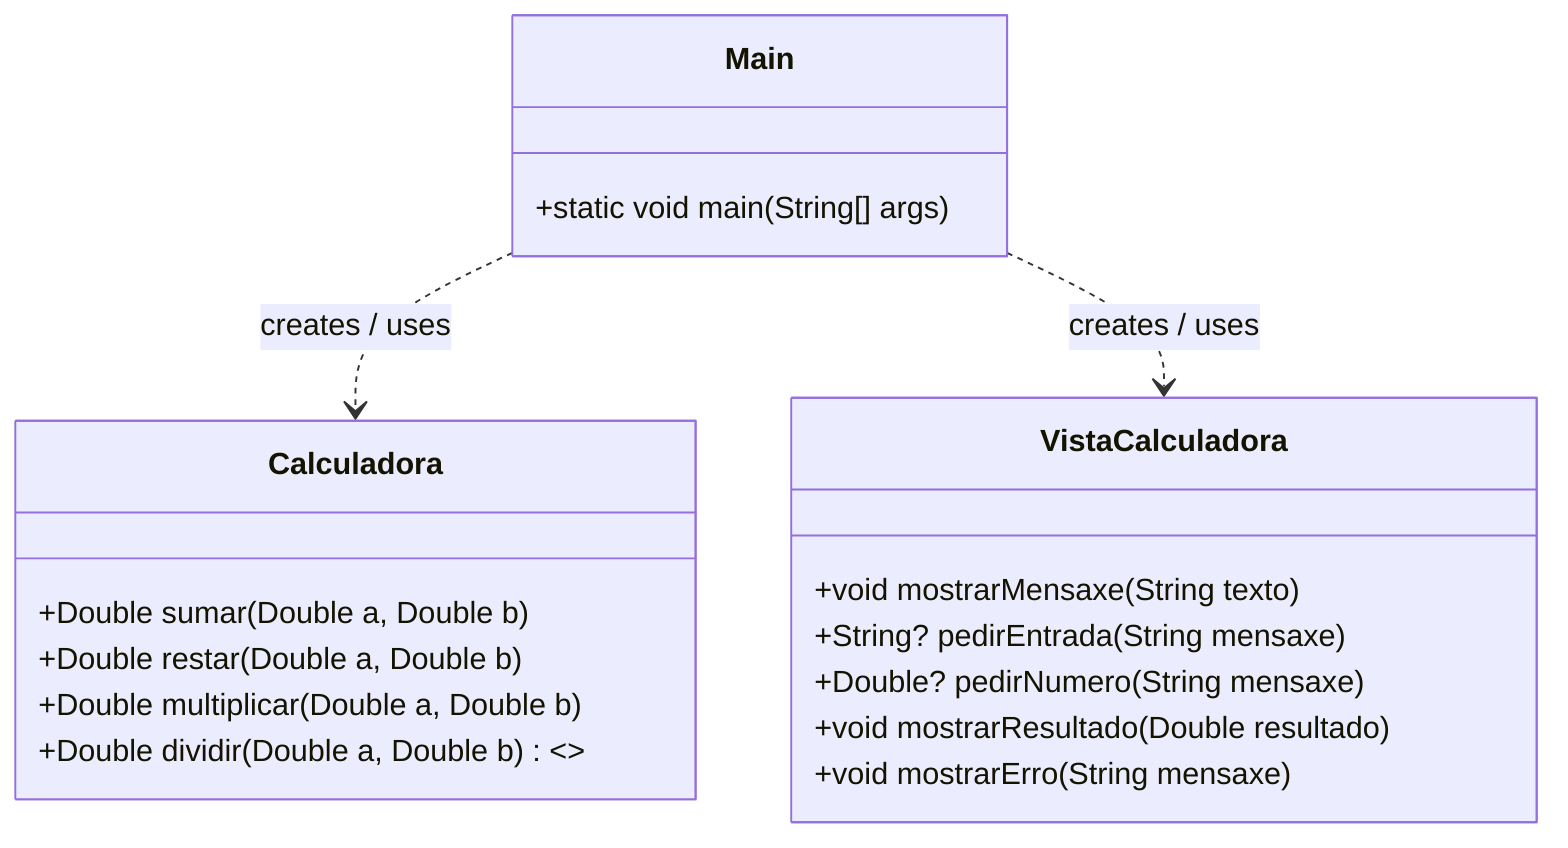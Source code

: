 %% Diagrama de clases en Mermaid para o paquete `calculadora` (xerado a partir de src)
%% Ficheiro: diagrams/class_diagram.mmd

classDiagram

class Calculadora {
  +Double sumar(Double a, Double b)
  +Double restar(Double a, Double b)
  +Double multiplicar(Double a, Double b)
  +Double dividir(Double a, Double b) <<throws IllegalArgumentException>>
}

class VistaCalculadora {
  +void mostrarMensaxe(String texto)
  +String? pedirEntrada(String mensaxe)
  +Double? pedirNumero(String mensaxe)
  +void mostrarResultado(Double resultado)
  +void mostrarErro(String mensaxe)
}

class Main {
  +static void main(String[] args)
}

%% Relacións / dependencias detectadas no código
Main ..> Calculadora : creates / uses
Main ..> VistaCalculadora : creates / uses

%% Nota: as relacións son de dependencia (Main crea instancias de Calculadora e VistaCalculadora).